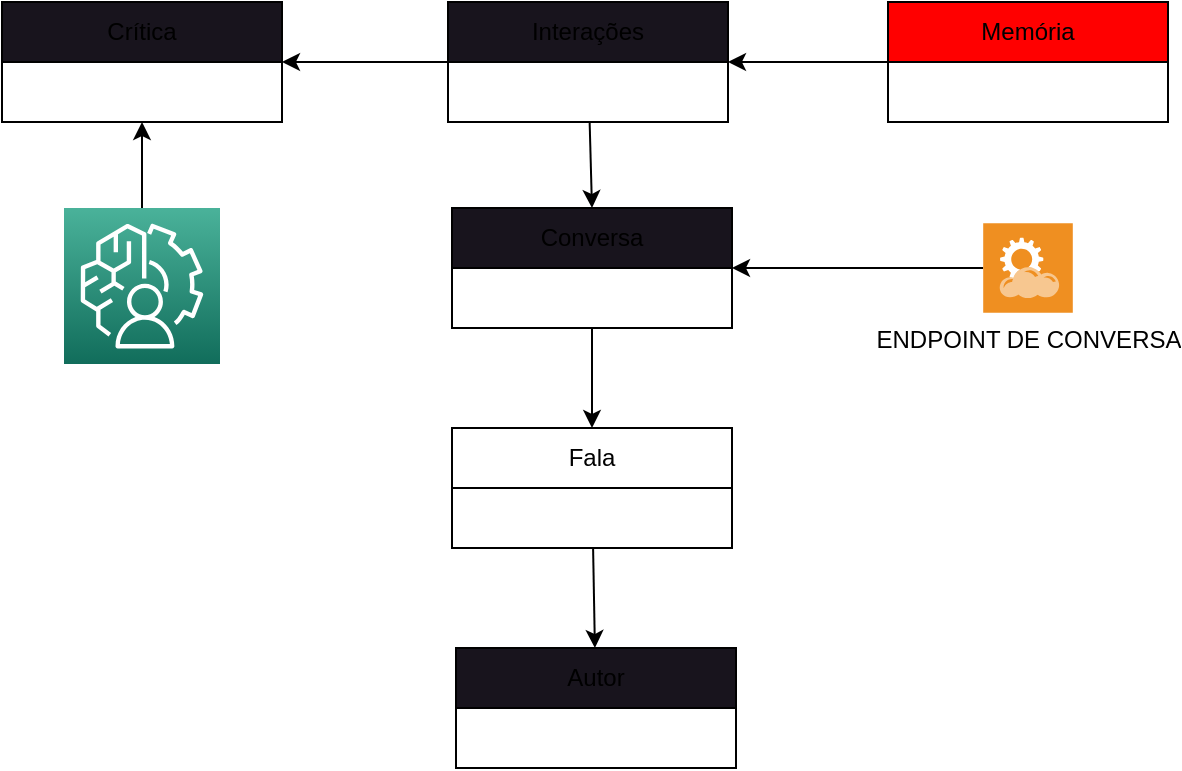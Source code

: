 <mxfile>
    <diagram name="Page-1" id="5f0bae14-7c28-e335-631c-24af17079c00">
        <mxGraphModel dx="906" dy="623" grid="0" gridSize="10" guides="1" tooltips="1" connect="1" arrows="1" fold="1" page="1" pageScale="1" pageWidth="1100" pageHeight="850" background="none" math="0" shadow="0">
            <root>
                <mxCell id="0"/>
                <mxCell id="1" parent="0"/>
                <mxCell id="215" style="edgeStyle=none;html=1;entryX=1;entryY=0.5;entryDx=0;entryDy=0;" edge="1" parent="1" source="160" target="198">
                    <mxGeometry relative="1" as="geometry"/>
                </mxCell>
                <mxCell id="160" value="Memória" style="swimlane;fontStyle=0;childLayout=stackLayout;horizontal=1;startSize=30;horizontalStack=0;resizeParent=1;resizeParentMax=0;resizeLast=0;collapsible=1;marginBottom=0;whiteSpace=wrap;html=1;fillColor=#FF0000;" parent="1" vertex="1">
                    <mxGeometry x="550" y="221" width="140" height="60" as="geometry"/>
                </mxCell>
                <mxCell id="202" value="" style="edgeStyle=none;html=1;" edge="1" parent="1" source="191" target="201">
                    <mxGeometry relative="1" as="geometry"/>
                </mxCell>
                <mxCell id="191" value="Fala" style="swimlane;fontStyle=0;childLayout=stackLayout;horizontal=1;startSize=30;horizontalStack=0;resizeParent=1;resizeParentMax=0;resizeLast=0;collapsible=1;marginBottom=0;whiteSpace=wrap;html=1;" vertex="1" parent="1">
                    <mxGeometry x="332" y="434" width="140" height="60" as="geometry"/>
                </mxCell>
                <mxCell id="216" style="edgeStyle=none;html=1;exitX=0;exitY=0.5;exitDx=0;exitDy=0;entryX=1;entryY=0.5;entryDx=0;entryDy=0;" edge="1" parent="1" source="198" target="207">
                    <mxGeometry relative="1" as="geometry"/>
                </mxCell>
                <mxCell id="217" style="edgeStyle=none;html=1;entryX=0.5;entryY=0;entryDx=0;entryDy=0;" edge="1" parent="1" source="198" target="209">
                    <mxGeometry relative="1" as="geometry"/>
                </mxCell>
                <mxCell id="198" value="Interações" style="swimlane;fontStyle=0;childLayout=stackLayout;horizontal=1;startSize=30;horizontalStack=0;resizeParent=1;resizeParentMax=0;resizeLast=0;collapsible=1;marginBottom=0;whiteSpace=wrap;html=1;fillColor=rgb(24, 20, 29);" vertex="1" parent="1">
                    <mxGeometry x="330" y="221" width="140" height="60" as="geometry"/>
                </mxCell>
                <mxCell id="201" value="Autor" style="swimlane;fontStyle=0;childLayout=stackLayout;horizontal=1;startSize=30;horizontalStack=0;resizeParent=1;resizeParentMax=0;resizeLast=0;collapsible=1;marginBottom=0;whiteSpace=wrap;html=1;fillColor=rgb(24, 20, 29);" vertex="1" parent="1">
                    <mxGeometry x="334" y="544" width="140" height="60" as="geometry"/>
                </mxCell>
                <mxCell id="207" value="Crítica" style="swimlane;fontStyle=0;childLayout=stackLayout;horizontal=1;startSize=30;horizontalStack=0;resizeParent=1;resizeParentMax=0;resizeLast=0;collapsible=1;marginBottom=0;whiteSpace=wrap;html=1;fillColor=rgb(24, 20, 29);" vertex="1" parent="1">
                    <mxGeometry x="107" y="221" width="140" height="60" as="geometry"/>
                </mxCell>
                <mxCell id="212" style="edgeStyle=none;html=1;exitX=0.5;exitY=1;exitDx=0;exitDy=0;entryX=0.5;entryY=0;entryDx=0;entryDy=0;" edge="1" parent="1" source="209" target="191">
                    <mxGeometry relative="1" as="geometry"/>
                </mxCell>
                <mxCell id="209" value="Conversa" style="swimlane;fontStyle=0;childLayout=stackLayout;horizontal=1;startSize=30;horizontalStack=0;resizeParent=1;resizeParentMax=0;resizeLast=0;collapsible=1;marginBottom=0;whiteSpace=wrap;html=1;fillColor=rgb(24, 20, 29);" vertex="1" parent="1">
                    <mxGeometry x="332" y="324" width="140" height="60" as="geometry"/>
                </mxCell>
                <mxCell id="222" style="edgeStyle=none;html=1;exitX=0.5;exitY=0;exitDx=0;exitDy=0;exitPerimeter=0;entryX=0.5;entryY=1;entryDx=0;entryDy=0;" edge="1" parent="1" source="220" target="207">
                    <mxGeometry relative="1" as="geometry"/>
                </mxCell>
                <mxCell id="220" value="" style="sketch=0;points=[[0,0,0],[0.25,0,0],[0.5,0,0],[0.75,0,0],[1,0,0],[0,1,0],[0.25,1,0],[0.5,1,0],[0.75,1,0],[1,1,0],[0,0.25,0],[0,0.5,0],[0,0.75,0],[1,0.25,0],[1,0.5,0],[1,0.75,0]];outlineConnect=0;fontColor=#232F3E;gradientColor=#4AB29A;gradientDirection=north;fillColor=#116D5B;strokeColor=#ffffff;dashed=0;verticalLabelPosition=bottom;verticalAlign=top;align=center;html=1;fontSize=12;fontStyle=0;aspect=fixed;shape=mxgraph.aws4.resourceIcon;resIcon=mxgraph.aws4.augmented_ai;" vertex="1" parent="1">
                    <mxGeometry x="138" y="324" width="78" height="78" as="geometry"/>
                </mxCell>
                <mxCell id="228" style="edgeStyle=none;html=1;entryX=1;entryY=0.5;entryDx=0;entryDy=0;" edge="1" parent="1" source="226" target="209">
                    <mxGeometry relative="1" as="geometry"/>
                </mxCell>
                <mxCell id="226" value="ENDPOINT DE CONVERSA" style="shadow=0;dashed=0;html=1;strokeColor=none;fillColor=#EF8F21;labelPosition=center;verticalLabelPosition=bottom;verticalAlign=top;align=center;outlineConnect=0;shape=mxgraph.veeam.2d.restful_apis;" vertex="1" parent="1">
                    <mxGeometry x="597.6" y="331.6" width="44.8" height="44.8" as="geometry"/>
                </mxCell>
            </root>
        </mxGraphModel>
    </diagram>
</mxfile>